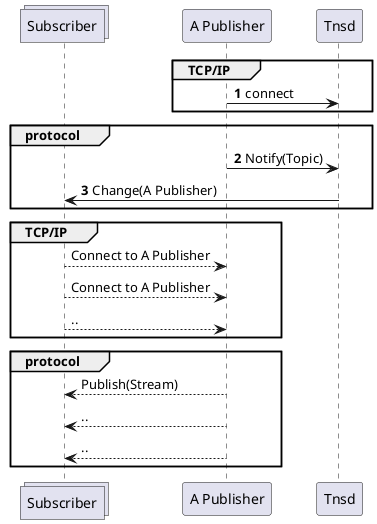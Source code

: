 @startuml
'https://plantuml.com/sequence-diagram

collections Subscriber as Subscriber

autonumber
group TCP/IP
    "A Publisher" -> Tnsd : connect
end
group protocol
    "A Publisher" -> Tnsd : Notify(Topic)
    Tnsd -> Subscriber : Change(A Publisher)
end

autonumber stop
group TCP/IP
    "A Publisher" <-- Subscriber : Connect to A Publisher
    "A Publisher" <-- Subscriber : Connect to A Publisher
    "A Publisher" <-- Subscriber : ..
end

autonumber stop
group protocol
    Subscriber <-- "A Publisher" : Publish(Stream)
    Subscriber <-- "A Publisher" : ..
    Subscriber <-- "A Publisher" : ..
end

@enduml
